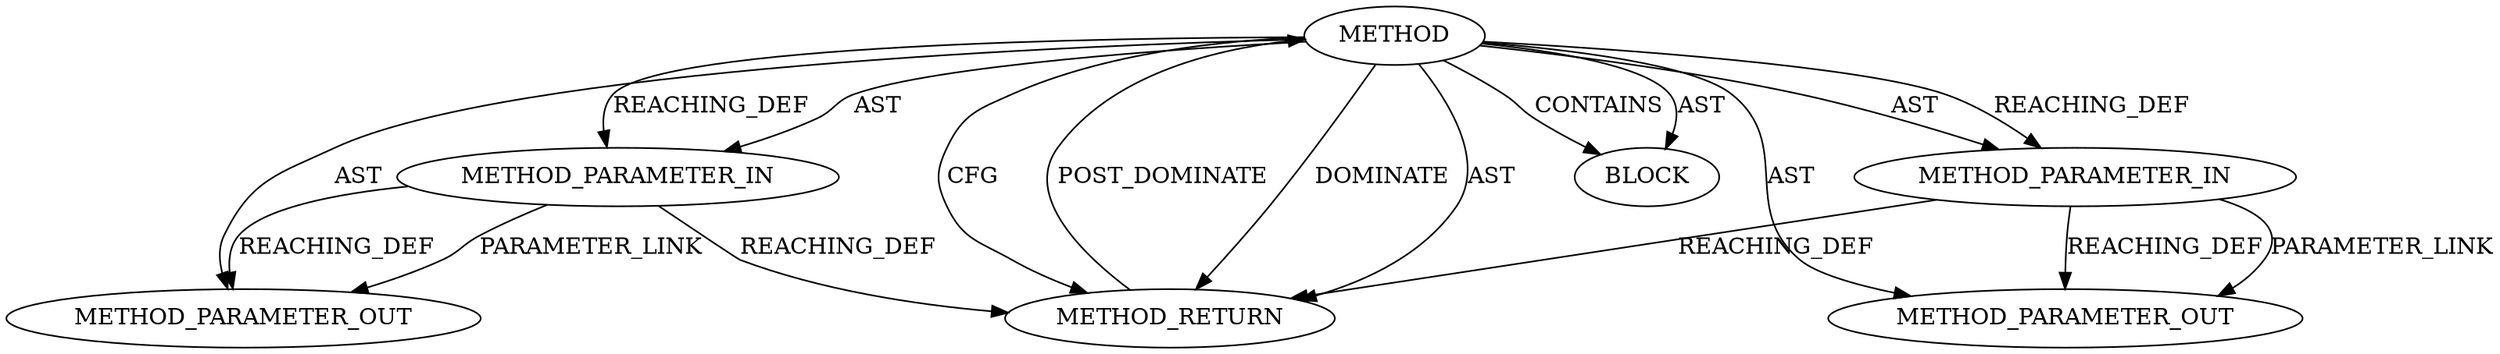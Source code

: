 digraph {
  2815 [label=METHOD_PARAMETER_OUT ORDER=2 CODE="p2" IS_VARIADIC=false TYPE_FULL_NAME="ANY" EVALUATION_STRATEGY="BY_VALUE" INDEX=2 NAME="p2"]
  2219 [label=METHOD AST_PARENT_TYPE="NAMESPACE_BLOCK" AST_PARENT_FULL_NAME="<global>" ORDER=0 CODE="<empty>" FULL_NAME="msg_set_destport" IS_EXTERNAL=true FILENAME="<empty>" SIGNATURE="" NAME="msg_set_destport"]
  2814 [label=METHOD_PARAMETER_OUT ORDER=1 CODE="p1" IS_VARIADIC=false TYPE_FULL_NAME="ANY" EVALUATION_STRATEGY="BY_VALUE" INDEX=1 NAME="p1"]
  2221 [label=METHOD_PARAMETER_IN ORDER=2 CODE="p2" IS_VARIADIC=false TYPE_FULL_NAME="ANY" EVALUATION_STRATEGY="BY_VALUE" INDEX=2 NAME="p2"]
  2223 [label=METHOD_RETURN ORDER=2 CODE="RET" TYPE_FULL_NAME="ANY" EVALUATION_STRATEGY="BY_VALUE"]
  2222 [label=BLOCK ORDER=1 ARGUMENT_INDEX=1 CODE="<empty>" TYPE_FULL_NAME="ANY"]
  2220 [label=METHOD_PARAMETER_IN ORDER=1 CODE="p1" IS_VARIADIC=false TYPE_FULL_NAME="ANY" EVALUATION_STRATEGY="BY_VALUE" INDEX=1 NAME="p1"]
  2219 -> 2223 [label=CFG ]
  2219 -> 2221 [label=AST ]
  2220 -> 2814 [label=REACHING_DEF VARIABLE="p1"]
  2219 -> 2815 [label=AST ]
  2221 -> 2223 [label=REACHING_DEF VARIABLE="p2"]
  2221 -> 2815 [label=PARAMETER_LINK ]
  2223 -> 2219 [label=POST_DOMINATE ]
  2219 -> 2220 [label=AST ]
  2220 -> 2223 [label=REACHING_DEF VARIABLE="p1"]
  2219 -> 2222 [label=AST ]
  2220 -> 2814 [label=PARAMETER_LINK ]
  2219 -> 2220 [label=REACHING_DEF VARIABLE=""]
  2219 -> 2814 [label=AST ]
  2219 -> 2223 [label=DOMINATE ]
  2219 -> 2223 [label=AST ]
  2219 -> 2221 [label=REACHING_DEF VARIABLE=""]
  2221 -> 2815 [label=REACHING_DEF VARIABLE="p2"]
  2219 -> 2222 [label=CONTAINS ]
}
